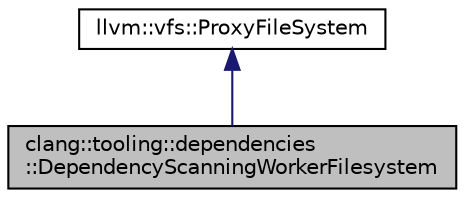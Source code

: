 digraph "clang::tooling::dependencies::DependencyScanningWorkerFilesystem"
{
 // LATEX_PDF_SIZE
  bgcolor="transparent";
  edge [fontname="Helvetica",fontsize="10",labelfontname="Helvetica",labelfontsize="10"];
  node [fontname="Helvetica",fontsize="10",shape=record];
  Node1 [label="clang::tooling::dependencies\l::DependencyScanningWorkerFilesystem",height=0.2,width=0.4,color="black", fillcolor="grey75", style="filled", fontcolor="black",tooltip="A virtual file system optimized for the dependency discovery."];
  Node2 -> Node1 [dir="back",color="midnightblue",fontsize="10",style="solid",fontname="Helvetica"];
  Node2 [label="llvm::vfs::ProxyFileSystem",height=0.2,width=0.4,color="black",URL="$classllvm_1_1vfs_1_1ProxyFileSystem.html",tooltip=" "];
}
